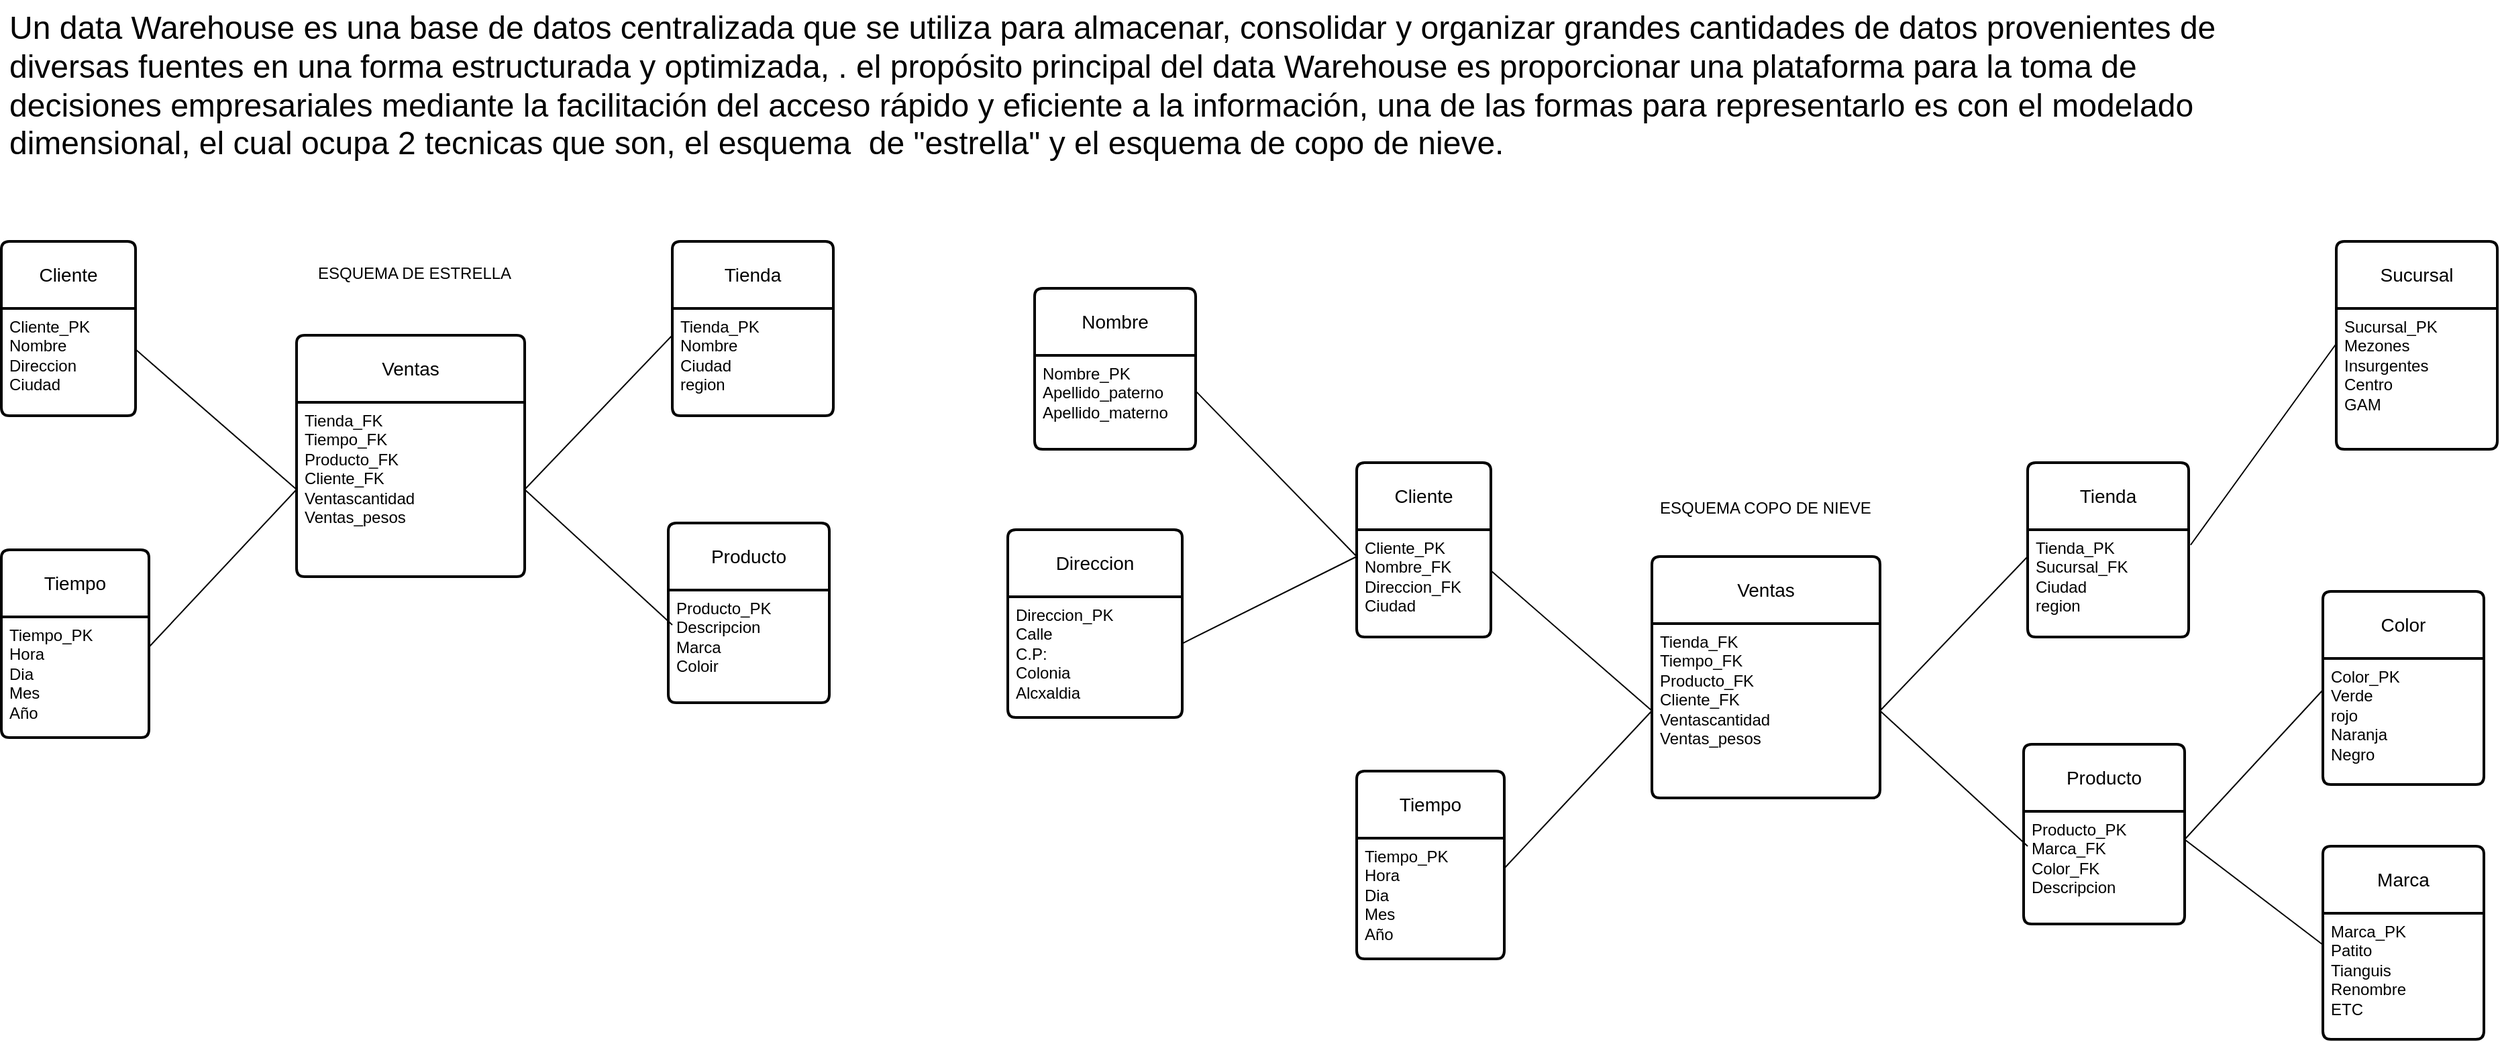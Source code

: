 <mxfile version="22.1.11" type="github">
  <diagram name="Página-1" id="RDdefHl_8dmTmDZbcNID">
    <mxGraphModel dx="3067" dy="2125" grid="1" gridSize="10" guides="1" tooltips="1" connect="1" arrows="1" fold="1" page="1" pageScale="1" pageWidth="827" pageHeight="1169" math="0" shadow="0">
      <root>
        <mxCell id="0" />
        <mxCell id="1" parent="0" />
        <mxCell id="CIU5cRr3LlOwSM0uPMPc-1" value="&lt;font style=&quot;font-size: 24px;&quot;&gt;Un data Warehouse es una base de datos centralizada que se utiliza para almacenar, consolidar y organizar grandes cantidades de datos provenientes de diversas fuentes en una forma estructurada y optimizada,&amp;nbsp;. el propósito principal del data Warehouse es proporcionar una plataforma para la toma de decisiones empresariales mediante la facilitación del acceso rápido y eficiente a la información, una de las formas para representarlo es con el modelado dimensional, el cual ocupa 2 tecnicas que son, el esquema&amp;nbsp; de &quot;estrella&quot; y el esquema de copo de nieve.&lt;/font&gt;" style="text;strokeColor=none;fillColor=none;spacingLeft=4;spacingRight=4;overflow=hidden;rotatable=0;points=[[0,0.5],[1,0.5]];portConstraint=eastwest;fontSize=12;whiteSpace=wrap;html=1;" vertex="1" parent="1">
          <mxGeometry x="-720" y="-1140" width="1700" height="130" as="geometry" />
        </mxCell>
        <mxCell id="CIU5cRr3LlOwSM0uPMPc-2" value="Ventas" style="swimlane;childLayout=stackLayout;horizontal=1;startSize=50;horizontalStack=0;rounded=1;fontSize=14;fontStyle=0;strokeWidth=2;resizeParent=0;resizeLast=1;shadow=0;dashed=0;align=center;arcSize=4;whiteSpace=wrap;html=1;" vertex="1" parent="1">
          <mxGeometry x="-500" y="-890" width="170" height="180" as="geometry" />
        </mxCell>
        <mxCell id="CIU5cRr3LlOwSM0uPMPc-3" value="Tienda_FK&lt;br&gt;Tiempo_FK&lt;br&gt;Producto_FK&lt;br&gt;Cliente_FK&lt;br&gt;Ventascantidad&lt;br&gt;Ventas_pesos&lt;br&gt;" style="align=left;strokeColor=none;fillColor=none;spacingLeft=4;fontSize=12;verticalAlign=top;resizable=0;rotatable=0;part=1;html=1;" vertex="1" parent="CIU5cRr3LlOwSM0uPMPc-2">
          <mxGeometry y="50" width="170" height="130" as="geometry" />
        </mxCell>
        <mxCell id="CIU5cRr3LlOwSM0uPMPc-4" value="ESQUEMA DE ESTRELLA" style="text;strokeColor=none;fillColor=none;spacingLeft=4;spacingRight=4;overflow=hidden;rotatable=0;points=[[0,0.5],[1,0.5]];portConstraint=eastwest;fontSize=12;whiteSpace=wrap;html=1;" vertex="1" parent="1">
          <mxGeometry x="-490" y="-950" width="160" height="30" as="geometry" />
        </mxCell>
        <mxCell id="CIU5cRr3LlOwSM0uPMPc-18" value="Tienda" style="swimlane;childLayout=stackLayout;horizontal=1;startSize=50;horizontalStack=0;rounded=1;fontSize=14;fontStyle=0;strokeWidth=2;resizeParent=0;resizeLast=1;shadow=0;dashed=0;align=center;arcSize=4;whiteSpace=wrap;html=1;" vertex="1" parent="1">
          <mxGeometry x="-220" y="-960" width="120" height="130" as="geometry" />
        </mxCell>
        <mxCell id="CIU5cRr3LlOwSM0uPMPc-19" value="Tienda_PK&lt;br&gt;Nombre&lt;br&gt;Ciudad&lt;br&gt;region" style="align=left;strokeColor=none;fillColor=none;spacingLeft=4;fontSize=12;verticalAlign=top;resizable=0;rotatable=0;part=1;html=1;" vertex="1" parent="CIU5cRr3LlOwSM0uPMPc-18">
          <mxGeometry y="50" width="120" height="80" as="geometry" />
        </mxCell>
        <mxCell id="CIU5cRr3LlOwSM0uPMPc-20" value="Producto" style="swimlane;childLayout=stackLayout;horizontal=1;startSize=50;horizontalStack=0;rounded=1;fontSize=14;fontStyle=0;strokeWidth=2;resizeParent=0;resizeLast=1;shadow=0;dashed=0;align=center;arcSize=4;whiteSpace=wrap;html=1;" vertex="1" parent="1">
          <mxGeometry x="-223" y="-750" width="120" height="134" as="geometry" />
        </mxCell>
        <mxCell id="CIU5cRr3LlOwSM0uPMPc-21" value="Producto_PK&lt;br&gt;Descripcion&lt;br&gt;Marca&lt;br&gt;Coloir" style="align=left;strokeColor=none;fillColor=none;spacingLeft=4;fontSize=12;verticalAlign=top;resizable=0;rotatable=0;part=1;html=1;" vertex="1" parent="CIU5cRr3LlOwSM0uPMPc-20">
          <mxGeometry y="50" width="120" height="84" as="geometry" />
        </mxCell>
        <mxCell id="CIU5cRr3LlOwSM0uPMPc-22" value="Cliente" style="swimlane;childLayout=stackLayout;horizontal=1;startSize=50;horizontalStack=0;rounded=1;fontSize=14;fontStyle=0;strokeWidth=2;resizeParent=0;resizeLast=1;shadow=0;dashed=0;align=center;arcSize=4;whiteSpace=wrap;html=1;" vertex="1" parent="1">
          <mxGeometry x="-720" y="-960" width="100" height="130" as="geometry" />
        </mxCell>
        <mxCell id="CIU5cRr3LlOwSM0uPMPc-23" value="Cliente_PK&lt;br&gt;Nombre&lt;br&gt;Direccion&lt;br&gt;Ciudad" style="align=left;strokeColor=none;fillColor=none;spacingLeft=4;fontSize=12;verticalAlign=top;resizable=0;rotatable=0;part=1;html=1;" vertex="1" parent="CIU5cRr3LlOwSM0uPMPc-22">
          <mxGeometry y="50" width="100" height="80" as="geometry" />
        </mxCell>
        <mxCell id="CIU5cRr3LlOwSM0uPMPc-24" value="Tiempo" style="swimlane;childLayout=stackLayout;horizontal=1;startSize=50;horizontalStack=0;rounded=1;fontSize=14;fontStyle=0;strokeWidth=2;resizeParent=0;resizeLast=1;shadow=0;dashed=0;align=center;arcSize=4;whiteSpace=wrap;html=1;" vertex="1" parent="1">
          <mxGeometry x="-720" y="-730" width="110" height="140" as="geometry" />
        </mxCell>
        <mxCell id="CIU5cRr3LlOwSM0uPMPc-25" value="Tiempo_PK&lt;br&gt;Hora&lt;br&gt;Dia&lt;br&gt;Mes&lt;br&gt;Año" style="align=left;strokeColor=none;fillColor=none;spacingLeft=4;fontSize=12;verticalAlign=top;resizable=0;rotatable=0;part=1;html=1;" vertex="1" parent="CIU5cRr3LlOwSM0uPMPc-24">
          <mxGeometry y="50" width="110" height="90" as="geometry" />
        </mxCell>
        <mxCell id="CIU5cRr3LlOwSM0uPMPc-27" value="" style="endArrow=none;html=1;rounded=0;exitX=0;exitY=0.25;exitDx=0;exitDy=0;entryX=1;entryY=0.5;entryDx=0;entryDy=0;" edge="1" parent="1" source="CIU5cRr3LlOwSM0uPMPc-19" target="CIU5cRr3LlOwSM0uPMPc-3">
          <mxGeometry width="50" height="50" relative="1" as="geometry">
            <mxPoint x="-220" y="-890" as="sourcePoint" />
            <mxPoint x="-327" y="-948.5" as="targetPoint" />
          </mxGeometry>
        </mxCell>
        <mxCell id="CIU5cRr3LlOwSM0uPMPc-28" value="" style="endArrow=none;html=1;rounded=0;exitX=0;exitY=0.25;exitDx=0;exitDy=0;entryX=1;entryY=0.5;entryDx=0;entryDy=0;" edge="1" parent="1" target="CIU5cRr3LlOwSM0uPMPc-3">
          <mxGeometry width="50" height="50" relative="1" as="geometry">
            <mxPoint x="-220" y="-674" as="sourcePoint" />
            <mxPoint x="-327" y="-733" as="targetPoint" />
          </mxGeometry>
        </mxCell>
        <mxCell id="CIU5cRr3LlOwSM0uPMPc-29" value="" style="endArrow=none;html=1;rounded=0;exitX=0;exitY=0.5;exitDx=0;exitDy=0;entryX=1;entryY=0.25;entryDx=0;entryDy=0;" edge="1" parent="1" source="CIU5cRr3LlOwSM0uPMPc-3" target="CIU5cRr3LlOwSM0uPMPc-25">
          <mxGeometry width="50" height="50" relative="1" as="geometry">
            <mxPoint x="-500" y="-830" as="sourcePoint" />
            <mxPoint x="-610" y="-715" as="targetPoint" />
          </mxGeometry>
        </mxCell>
        <mxCell id="CIU5cRr3LlOwSM0uPMPc-30" value="" style="endArrow=none;html=1;rounded=0;exitX=0;exitY=0.5;exitDx=0;exitDy=0;entryX=1.003;entryY=0.385;entryDx=0;entryDy=0;entryPerimeter=0;" edge="1" parent="1" source="CIU5cRr3LlOwSM0uPMPc-3" target="CIU5cRr3LlOwSM0uPMPc-23">
          <mxGeometry width="50" height="50" relative="1" as="geometry">
            <mxPoint x="-540" y="-830" as="sourcePoint" />
            <mxPoint x="-650" y="-712" as="targetPoint" />
          </mxGeometry>
        </mxCell>
        <mxCell id="CIU5cRr3LlOwSM0uPMPc-42" value="Ventas" style="swimlane;childLayout=stackLayout;horizontal=1;startSize=50;horizontalStack=0;rounded=1;fontSize=14;fontStyle=0;strokeWidth=2;resizeParent=0;resizeLast=1;shadow=0;dashed=0;align=center;arcSize=4;whiteSpace=wrap;html=1;" vertex="1" parent="1">
          <mxGeometry x="510" y="-725" width="170" height="180" as="geometry" />
        </mxCell>
        <mxCell id="CIU5cRr3LlOwSM0uPMPc-43" value="Tienda_FK&lt;br&gt;Tiempo_FK&lt;br&gt;Producto_FK&lt;br&gt;Cliente_FK&lt;br&gt;Ventascantidad&lt;br&gt;Ventas_pesos&lt;br&gt;" style="align=left;strokeColor=none;fillColor=none;spacingLeft=4;fontSize=12;verticalAlign=top;resizable=0;rotatable=0;part=1;html=1;" vertex="1" parent="CIU5cRr3LlOwSM0uPMPc-42">
          <mxGeometry y="50" width="170" height="130" as="geometry" />
        </mxCell>
        <mxCell id="CIU5cRr3LlOwSM0uPMPc-44" value="ESQUEMA COPO DE NIEVE" style="text;strokeColor=none;fillColor=none;spacingLeft=4;spacingRight=4;overflow=hidden;rotatable=0;points=[[0,0.5],[1,0.5]];portConstraint=eastwest;fontSize=12;whiteSpace=wrap;html=1;" vertex="1" parent="1">
          <mxGeometry x="510" y="-775" width="170" height="30" as="geometry" />
        </mxCell>
        <mxCell id="CIU5cRr3LlOwSM0uPMPc-45" value="Tienda" style="swimlane;childLayout=stackLayout;horizontal=1;startSize=50;horizontalStack=0;rounded=1;fontSize=14;fontStyle=0;strokeWidth=2;resizeParent=0;resizeLast=1;shadow=0;dashed=0;align=center;arcSize=4;whiteSpace=wrap;html=1;" vertex="1" parent="1">
          <mxGeometry x="790" y="-795" width="120" height="130" as="geometry" />
        </mxCell>
        <mxCell id="CIU5cRr3LlOwSM0uPMPc-46" value="Tienda_PK&lt;br&gt;Sucursal_FK&lt;br&gt;Ciudad&lt;br&gt;region" style="align=left;strokeColor=none;fillColor=none;spacingLeft=4;fontSize=12;verticalAlign=top;resizable=0;rotatable=0;part=1;html=1;" vertex="1" parent="CIU5cRr3LlOwSM0uPMPc-45">
          <mxGeometry y="50" width="120" height="80" as="geometry" />
        </mxCell>
        <mxCell id="CIU5cRr3LlOwSM0uPMPc-47" value="Producto" style="swimlane;childLayout=stackLayout;horizontal=1;startSize=50;horizontalStack=0;rounded=1;fontSize=14;fontStyle=0;strokeWidth=2;resizeParent=0;resizeLast=1;shadow=0;dashed=0;align=center;arcSize=4;whiteSpace=wrap;html=1;" vertex="1" parent="1">
          <mxGeometry x="787" y="-585" width="120" height="134" as="geometry" />
        </mxCell>
        <mxCell id="CIU5cRr3LlOwSM0uPMPc-48" value="Producto_PK&lt;br&gt;Marca_FK&lt;br&gt;Color_FK&lt;br&gt;Descripcion&lt;br&gt;" style="align=left;strokeColor=none;fillColor=none;spacingLeft=4;fontSize=12;verticalAlign=top;resizable=0;rotatable=0;part=1;html=1;" vertex="1" parent="CIU5cRr3LlOwSM0uPMPc-47">
          <mxGeometry y="50" width="120" height="84" as="geometry" />
        </mxCell>
        <mxCell id="CIU5cRr3LlOwSM0uPMPc-49" value="Cliente" style="swimlane;childLayout=stackLayout;horizontal=1;startSize=50;horizontalStack=0;rounded=1;fontSize=14;fontStyle=0;strokeWidth=2;resizeParent=0;resizeLast=1;shadow=0;dashed=0;align=center;arcSize=4;whiteSpace=wrap;html=1;" vertex="1" parent="1">
          <mxGeometry x="290" y="-795" width="100" height="130" as="geometry" />
        </mxCell>
        <mxCell id="CIU5cRr3LlOwSM0uPMPc-50" value="Cliente_PK&lt;br&gt;Nombre_FK&lt;br&gt;Direccion_FK&lt;br&gt;Ciudad" style="align=left;strokeColor=none;fillColor=none;spacingLeft=4;fontSize=12;verticalAlign=top;resizable=0;rotatable=0;part=1;html=1;" vertex="1" parent="CIU5cRr3LlOwSM0uPMPc-49">
          <mxGeometry y="50" width="100" height="80" as="geometry" />
        </mxCell>
        <mxCell id="CIU5cRr3LlOwSM0uPMPc-51" value="Tiempo" style="swimlane;childLayout=stackLayout;horizontal=1;startSize=50;horizontalStack=0;rounded=1;fontSize=14;fontStyle=0;strokeWidth=2;resizeParent=0;resizeLast=1;shadow=0;dashed=0;align=center;arcSize=4;whiteSpace=wrap;html=1;" vertex="1" parent="1">
          <mxGeometry x="290" y="-565" width="110" height="140" as="geometry" />
        </mxCell>
        <mxCell id="CIU5cRr3LlOwSM0uPMPc-52" value="Tiempo_PK&lt;br&gt;Hora&lt;br&gt;Dia&lt;br&gt;Mes&lt;br&gt;Año" style="align=left;strokeColor=none;fillColor=none;spacingLeft=4;fontSize=12;verticalAlign=top;resizable=0;rotatable=0;part=1;html=1;" vertex="1" parent="CIU5cRr3LlOwSM0uPMPc-51">
          <mxGeometry y="50" width="110" height="90" as="geometry" />
        </mxCell>
        <mxCell id="CIU5cRr3LlOwSM0uPMPc-53" value="" style="endArrow=none;html=1;rounded=0;exitX=0;exitY=0.25;exitDx=0;exitDy=0;entryX=1;entryY=0.5;entryDx=0;entryDy=0;" edge="1" source="CIU5cRr3LlOwSM0uPMPc-46" target="CIU5cRr3LlOwSM0uPMPc-43" parent="1">
          <mxGeometry width="50" height="50" relative="1" as="geometry">
            <mxPoint x="790" y="-725" as="sourcePoint" />
            <mxPoint x="683" y="-783.5" as="targetPoint" />
          </mxGeometry>
        </mxCell>
        <mxCell id="CIU5cRr3LlOwSM0uPMPc-54" value="" style="endArrow=none;html=1;rounded=0;exitX=0;exitY=0.25;exitDx=0;exitDy=0;entryX=1;entryY=0.5;entryDx=0;entryDy=0;" edge="1" target="CIU5cRr3LlOwSM0uPMPc-43" parent="1">
          <mxGeometry width="50" height="50" relative="1" as="geometry">
            <mxPoint x="790" y="-509" as="sourcePoint" />
            <mxPoint x="683" y="-568" as="targetPoint" />
          </mxGeometry>
        </mxCell>
        <mxCell id="CIU5cRr3LlOwSM0uPMPc-55" value="" style="endArrow=none;html=1;rounded=0;exitX=0;exitY=0.5;exitDx=0;exitDy=0;entryX=1;entryY=0.25;entryDx=0;entryDy=0;" edge="1" source="CIU5cRr3LlOwSM0uPMPc-43" target="CIU5cRr3LlOwSM0uPMPc-52" parent="1">
          <mxGeometry width="50" height="50" relative="1" as="geometry">
            <mxPoint x="510" y="-665" as="sourcePoint" />
            <mxPoint x="400" y="-550" as="targetPoint" />
          </mxGeometry>
        </mxCell>
        <mxCell id="CIU5cRr3LlOwSM0uPMPc-56" value="" style="endArrow=none;html=1;rounded=0;exitX=0;exitY=0.5;exitDx=0;exitDy=0;entryX=1.003;entryY=0.385;entryDx=0;entryDy=0;entryPerimeter=0;" edge="1" source="CIU5cRr3LlOwSM0uPMPc-43" target="CIU5cRr3LlOwSM0uPMPc-50" parent="1">
          <mxGeometry width="50" height="50" relative="1" as="geometry">
            <mxPoint x="470" y="-665" as="sourcePoint" />
            <mxPoint x="360" y="-547" as="targetPoint" />
          </mxGeometry>
        </mxCell>
        <mxCell id="CIU5cRr3LlOwSM0uPMPc-61" value="Marca" style="swimlane;childLayout=stackLayout;horizontal=1;startSize=50;horizontalStack=0;rounded=1;fontSize=14;fontStyle=0;strokeWidth=2;resizeParent=0;resizeLast=1;shadow=0;dashed=0;align=center;arcSize=4;whiteSpace=wrap;html=1;" vertex="1" parent="1">
          <mxGeometry x="1010" y="-509" width="120" height="144" as="geometry" />
        </mxCell>
        <mxCell id="CIU5cRr3LlOwSM0uPMPc-62" value="Marca_PK&lt;br&gt;Patito&lt;br&gt;Tianguis&lt;br&gt;Renombre&lt;br&gt;ETC" style="align=left;strokeColor=none;fillColor=none;spacingLeft=4;fontSize=12;verticalAlign=top;resizable=0;rotatable=0;part=1;html=1;" vertex="1" parent="CIU5cRr3LlOwSM0uPMPc-61">
          <mxGeometry y="50" width="120" height="94" as="geometry" />
        </mxCell>
        <mxCell id="CIU5cRr3LlOwSM0uPMPc-64" value="" style="endArrow=none;html=1;rounded=0;exitX=0;exitY=0.25;exitDx=0;exitDy=0;entryX=1;entryY=0.25;entryDx=0;entryDy=0;" edge="1" parent="1" source="CIU5cRr3LlOwSM0uPMPc-62" target="CIU5cRr3LlOwSM0uPMPc-48">
          <mxGeometry width="50" height="50" relative="1" as="geometry">
            <mxPoint x="1030" y="-635" as="sourcePoint" />
            <mxPoint x="920" y="-520" as="targetPoint" />
          </mxGeometry>
        </mxCell>
        <mxCell id="CIU5cRr3LlOwSM0uPMPc-65" value="Color" style="swimlane;childLayout=stackLayout;horizontal=1;startSize=50;horizontalStack=0;rounded=1;fontSize=14;fontStyle=0;strokeWidth=2;resizeParent=0;resizeLast=1;shadow=0;dashed=0;align=center;arcSize=4;whiteSpace=wrap;html=1;" vertex="1" parent="1">
          <mxGeometry x="1010" y="-699" width="120" height="144" as="geometry" />
        </mxCell>
        <mxCell id="CIU5cRr3LlOwSM0uPMPc-66" value="Color_PK&lt;br&gt;Verde&lt;br&gt;rojo&lt;br&gt;Naranja&lt;br&gt;Negro&lt;br&gt;" style="align=left;strokeColor=none;fillColor=none;spacingLeft=4;fontSize=12;verticalAlign=top;resizable=0;rotatable=0;part=1;html=1;" vertex="1" parent="CIU5cRr3LlOwSM0uPMPc-65">
          <mxGeometry y="50" width="120" height="94" as="geometry" />
        </mxCell>
        <mxCell id="CIU5cRr3LlOwSM0uPMPc-67" value="" style="endArrow=none;html=1;rounded=0;exitX=0;exitY=0.25;exitDx=0;exitDy=0;entryX=1;entryY=0.25;entryDx=0;entryDy=0;" edge="1" source="CIU5cRr3LlOwSM0uPMPc-66" parent="1" target="CIU5cRr3LlOwSM0uPMPc-48">
          <mxGeometry width="50" height="50" relative="1" as="geometry">
            <mxPoint x="1040" y="-805" as="sourcePoint" />
            <mxPoint x="917" y="-684" as="targetPoint" />
          </mxGeometry>
        </mxCell>
        <mxCell id="CIU5cRr3LlOwSM0uPMPc-68" value="Nombre" style="swimlane;childLayout=stackLayout;horizontal=1;startSize=50;horizontalStack=0;rounded=1;fontSize=14;fontStyle=0;strokeWidth=2;resizeParent=0;resizeLast=1;shadow=0;dashed=0;align=center;arcSize=4;whiteSpace=wrap;html=1;" vertex="1" parent="1">
          <mxGeometry x="50" y="-925" width="120" height="120" as="geometry" />
        </mxCell>
        <mxCell id="CIU5cRr3LlOwSM0uPMPc-69" value="Nombre_PK&lt;br&gt;Apellido_paterno&lt;br&gt;Apellido_materno" style="align=left;strokeColor=none;fillColor=none;spacingLeft=4;fontSize=12;verticalAlign=top;resizable=0;rotatable=0;part=1;html=1;" vertex="1" parent="CIU5cRr3LlOwSM0uPMPc-68">
          <mxGeometry y="50" width="120" height="70" as="geometry" />
        </mxCell>
        <mxCell id="CIU5cRr3LlOwSM0uPMPc-70" value="" style="endArrow=none;html=1;rounded=0;exitX=0;exitY=0.25;exitDx=0;exitDy=0;entryX=1.003;entryY=0.385;entryDx=0;entryDy=0;entryPerimeter=0;" edge="1" target="CIU5cRr3LlOwSM0uPMPc-69" parent="1" source="CIU5cRr3LlOwSM0uPMPc-50">
          <mxGeometry width="50" height="50" relative="1" as="geometry">
            <mxPoint x="290" y="-740" as="sourcePoint" />
            <mxPoint x="140" y="-677" as="targetPoint" />
          </mxGeometry>
        </mxCell>
        <mxCell id="CIU5cRr3LlOwSM0uPMPc-71" value="Direccion" style="swimlane;childLayout=stackLayout;horizontal=1;startSize=50;horizontalStack=0;rounded=1;fontSize=14;fontStyle=0;strokeWidth=2;resizeParent=0;resizeLast=1;shadow=0;dashed=0;align=center;arcSize=4;whiteSpace=wrap;html=1;" vertex="1" parent="1">
          <mxGeometry x="30" y="-745" width="130" height="140" as="geometry" />
        </mxCell>
        <mxCell id="CIU5cRr3LlOwSM0uPMPc-72" value="Direccion_PK&lt;br&gt;Calle&lt;br&gt;C.P:&lt;br&gt;Colonia&lt;br&gt;Alcxaldia" style="align=left;strokeColor=none;fillColor=none;spacingLeft=4;fontSize=12;verticalAlign=top;resizable=0;rotatable=0;part=1;html=1;" vertex="1" parent="CIU5cRr3LlOwSM0uPMPc-71">
          <mxGeometry y="50" width="130" height="90" as="geometry" />
        </mxCell>
        <mxCell id="CIU5cRr3LlOwSM0uPMPc-73" value="" style="endArrow=none;html=1;rounded=0;exitX=0;exitY=0.25;exitDx=0;exitDy=0;entryX=1.003;entryY=0.385;entryDx=0;entryDy=0;entryPerimeter=0;" edge="1" target="CIU5cRr3LlOwSM0uPMPc-72" parent="1" source="CIU5cRr3LlOwSM0uPMPc-50">
          <mxGeometry width="50" height="50" relative="1" as="geometry">
            <mxPoint x="280" y="-545" as="sourcePoint" />
            <mxPoint x="130" y="-497" as="targetPoint" />
          </mxGeometry>
        </mxCell>
        <mxCell id="CIU5cRr3LlOwSM0uPMPc-74" value="Sucursal" style="swimlane;childLayout=stackLayout;horizontal=1;startSize=50;horizontalStack=0;rounded=1;fontSize=14;fontStyle=0;strokeWidth=2;resizeParent=0;resizeLast=1;shadow=0;dashed=0;align=center;arcSize=4;whiteSpace=wrap;html=1;" vertex="1" parent="1">
          <mxGeometry x="1020" y="-960" width="120" height="155" as="geometry" />
        </mxCell>
        <mxCell id="CIU5cRr3LlOwSM0uPMPc-75" value="Sucursal_PK&lt;br&gt;Mezones&lt;br&gt;Insurgentes&lt;br&gt;Centro&lt;br&gt;GAM" style="align=left;strokeColor=none;fillColor=none;spacingLeft=4;fontSize=12;verticalAlign=top;resizable=0;rotatable=0;part=1;html=1;" vertex="1" parent="CIU5cRr3LlOwSM0uPMPc-74">
          <mxGeometry y="50" width="120" height="105" as="geometry" />
        </mxCell>
        <mxCell id="CIU5cRr3LlOwSM0uPMPc-76" value="" style="endArrow=none;html=1;rounded=0;exitX=0;exitY=0.25;exitDx=0;exitDy=0;entryX=1.012;entryY=0.142;entryDx=0;entryDy=0;entryPerimeter=0;" edge="1" source="CIU5cRr3LlOwSM0uPMPc-75" parent="1" target="CIU5cRr3LlOwSM0uPMPc-46">
          <mxGeometry width="50" height="50" relative="1" as="geometry">
            <mxPoint x="1020" y="-890" as="sourcePoint" />
            <mxPoint x="910" y="-775" as="targetPoint" />
          </mxGeometry>
        </mxCell>
      </root>
    </mxGraphModel>
  </diagram>
</mxfile>
